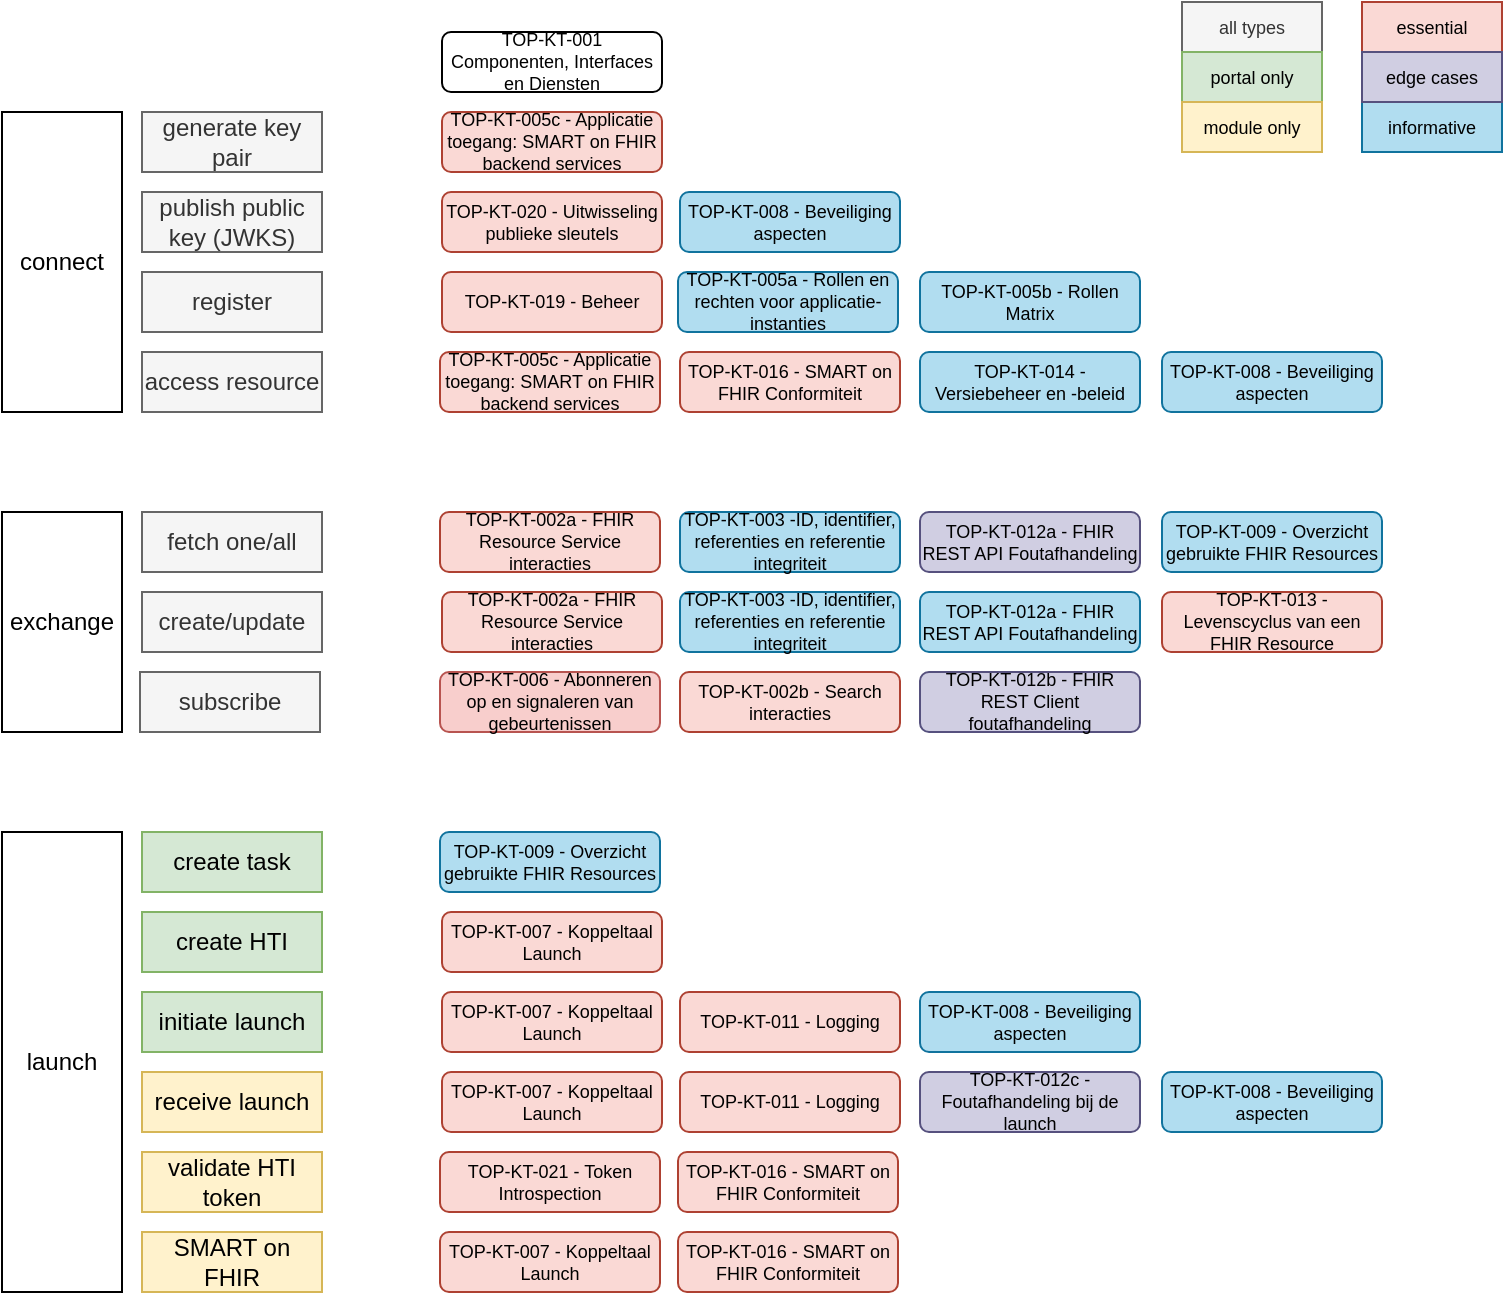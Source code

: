 <mxfile version="20.8.16" type="github">
  <diagram name="Page-1" id="CBpQEgT_45eam3KEG-gq">
    <mxGraphModel dx="1010" dy="680" grid="1" gridSize="10" guides="1" tooltips="1" connect="1" arrows="1" fold="1" page="1" pageScale="1" pageWidth="827" pageHeight="1169" math="0" shadow="0">
      <root>
        <mxCell id="0" />
        <mxCell id="1" parent="0" />
        <mxCell id="ldWr-I_QDFKGFFLw0Qv9-2" value="connect" style="rounded=0;whiteSpace=wrap;html=1;" parent="1" vertex="1">
          <mxGeometry x="20" y="80" width="60" height="150" as="geometry" />
        </mxCell>
        <mxCell id="ldWr-I_QDFKGFFLw0Qv9-3" value="exchange" style="rounded=0;whiteSpace=wrap;html=1;" parent="1" vertex="1">
          <mxGeometry x="20" y="280" width="60" height="110" as="geometry" />
        </mxCell>
        <mxCell id="ldWr-I_QDFKGFFLw0Qv9-4" value="launch" style="rounded=0;whiteSpace=wrap;html=1;" parent="1" vertex="1">
          <mxGeometry x="20" y="440" width="60" height="230" as="geometry" />
        </mxCell>
        <mxCell id="ldWr-I_QDFKGFFLw0Qv9-6" value="generate key pair" style="rounded=0;whiteSpace=wrap;html=1;fillColor=#f5f5f5;strokeColor=#666666;fontColor=#333333;" parent="1" vertex="1">
          <mxGeometry x="90" y="80" width="90" height="30" as="geometry" />
        </mxCell>
        <mxCell id="ldWr-I_QDFKGFFLw0Qv9-7" value="publish public key (JWKS)" style="rounded=0;whiteSpace=wrap;html=1;fillColor=#f5f5f5;strokeColor=#666666;fontColor=#333333;" parent="1" vertex="1">
          <mxGeometry x="90" y="120" width="90" height="30" as="geometry" />
        </mxCell>
        <mxCell id="ldWr-I_QDFKGFFLw0Qv9-8" value="register" style="rounded=0;whiteSpace=wrap;html=1;fillColor=#f5f5f5;strokeColor=#666666;fontColor=#333333;" parent="1" vertex="1">
          <mxGeometry x="90" y="160" width="90" height="30" as="geometry" />
        </mxCell>
        <mxCell id="ldWr-I_QDFKGFFLw0Qv9-9" value="access resource" style="rounded=0;whiteSpace=wrap;html=1;fillColor=#f5f5f5;strokeColor=#666666;fontColor=#333333;" parent="1" vertex="1">
          <mxGeometry x="90" y="200" width="90" height="30" as="geometry" />
        </mxCell>
        <mxCell id="ldWr-I_QDFKGFFLw0Qv9-11" value="fetch one/all" style="rounded=0;whiteSpace=wrap;html=1;fillColor=#f5f5f5;strokeColor=#666666;fontColor=#333333;" parent="1" vertex="1">
          <mxGeometry x="90" y="280" width="90" height="30" as="geometry" />
        </mxCell>
        <mxCell id="ldWr-I_QDFKGFFLw0Qv9-12" value="create/update" style="rounded=0;whiteSpace=wrap;html=1;fillColor=#f5f5f5;strokeColor=#666666;fontColor=#333333;" parent="1" vertex="1">
          <mxGeometry x="90" y="320" width="90" height="30" as="geometry" />
        </mxCell>
        <mxCell id="ldWr-I_QDFKGFFLw0Qv9-14" value="subscribe" style="rounded=0;whiteSpace=wrap;html=1;fillColor=#f5f5f5;strokeColor=#666666;fontColor=#333333;" parent="1" vertex="1">
          <mxGeometry x="89" y="360" width="90" height="30" as="geometry" />
        </mxCell>
        <mxCell id="ldWr-I_QDFKGFFLw0Qv9-15" value="create task" style="rounded=0;whiteSpace=wrap;html=1;fillColor=#d5e8d4;strokeColor=#82b366;" parent="1" vertex="1">
          <mxGeometry x="90" y="440" width="90" height="30" as="geometry" />
        </mxCell>
        <mxCell id="ldWr-I_QDFKGFFLw0Qv9-16" value="create HTI" style="rounded=0;whiteSpace=wrap;html=1;fillColor=#d5e8d4;strokeColor=#82b366;" parent="1" vertex="1">
          <mxGeometry x="90" y="480" width="90" height="30" as="geometry" />
        </mxCell>
        <mxCell id="ldWr-I_QDFKGFFLw0Qv9-17" value="initiate launch" style="rounded=0;whiteSpace=wrap;html=1;fillColor=#d5e8d4;strokeColor=#82b366;" parent="1" vertex="1">
          <mxGeometry x="90" y="520" width="90" height="30" as="geometry" />
        </mxCell>
        <mxCell id="ldWr-I_QDFKGFFLw0Qv9-18" value="receive launch" style="rounded=0;whiteSpace=wrap;html=1;fillColor=#fff2cc;strokeColor=#d6b656;" parent="1" vertex="1">
          <mxGeometry x="90" y="560" width="90" height="30" as="geometry" />
        </mxCell>
        <mxCell id="ldWr-I_QDFKGFFLw0Qv9-19" value="validate HTI token" style="rounded=0;whiteSpace=wrap;html=1;fillColor=#fff2cc;strokeColor=#d6b656;" parent="1" vertex="1">
          <mxGeometry x="90" y="600" width="90" height="30" as="geometry" />
        </mxCell>
        <mxCell id="ldWr-I_QDFKGFFLw0Qv9-20" value="SMART on FHIR" style="rounded=0;whiteSpace=wrap;html=1;fillColor=#fff2cc;strokeColor=#d6b656;" parent="1" vertex="1">
          <mxGeometry x="90" y="640" width="90" height="30" as="geometry" />
        </mxCell>
        <mxCell id="hYRiOcwRe31b9Vzl6XwD-1" value="TOP-KT-001&lt;br&gt;Componenten, Interfaces en Diensten" style="rounded=1;whiteSpace=wrap;html=1;fontSize=9;" vertex="1" parent="1">
          <mxGeometry x="240" y="40" width="110" height="30" as="geometry" />
        </mxCell>
        <mxCell id="hYRiOcwRe31b9Vzl6XwD-2" value="TOP-KT-005c - Applicatie toegang: SMART on FHIR backend services" style="rounded=1;whiteSpace=wrap;html=1;fontSize=9;fillColor=#fad9d5;strokeColor=#ae4132;" vertex="1" parent="1">
          <mxGeometry x="240" y="80" width="110" height="30" as="geometry" />
        </mxCell>
        <mxCell id="hYRiOcwRe31b9Vzl6XwD-3" value="TOP-KT-020 - Uitwisseling publieke sleutels" style="rounded=1;whiteSpace=wrap;html=1;fontSize=9;fillColor=#fad9d5;strokeColor=#ae4132;" vertex="1" parent="1">
          <mxGeometry x="240" y="120" width="110" height="30" as="geometry" />
        </mxCell>
        <mxCell id="hYRiOcwRe31b9Vzl6XwD-4" value="TOP-KT-019 - Beheer" style="rounded=1;whiteSpace=wrap;html=1;fontSize=9;fillColor=#fad9d5;strokeColor=#ae4132;" vertex="1" parent="1">
          <mxGeometry x="240" y="160" width="110" height="30" as="geometry" />
        </mxCell>
        <mxCell id="hYRiOcwRe31b9Vzl6XwD-5" value="TOP-KT-014 - Versiebeheer en -beleid" style="rounded=1;whiteSpace=wrap;html=1;fontSize=9;fillColor=#b1ddf0;strokeColor=#10739e;" vertex="1" parent="1">
          <mxGeometry x="479" y="200" width="110" height="30" as="geometry" />
        </mxCell>
        <mxCell id="hYRiOcwRe31b9Vzl6XwD-6" value="TOP-KT-016 - SMART on FHIR Conformiteit" style="rounded=1;whiteSpace=wrap;html=1;fontSize=9;fillColor=#fad9d5;strokeColor=#ae4132;" vertex="1" parent="1">
          <mxGeometry x="359" y="200" width="110" height="30" as="geometry" />
        </mxCell>
        <mxCell id="hYRiOcwRe31b9Vzl6XwD-7" value="TOP-KT-002a - FHIR Resource Service interacties" style="rounded=1;whiteSpace=wrap;html=1;fontSize=9;fillColor=#fad9d5;strokeColor=#ae4132;" vertex="1" parent="1">
          <mxGeometry x="239" y="280" width="110" height="30" as="geometry" />
        </mxCell>
        <mxCell id="hYRiOcwRe31b9Vzl6XwD-8" value="TOP-KT-009 - Overzicht gebruikte FHIR Resources" style="rounded=1;whiteSpace=wrap;html=1;fontSize=9;fillColor=#b1ddf0;strokeColor=#10739e;" vertex="1" parent="1">
          <mxGeometry x="600" y="280" width="110" height="30" as="geometry" />
        </mxCell>
        <mxCell id="hYRiOcwRe31b9Vzl6XwD-9" value="TOP-KT-003 -ID, identifier, referenties en referentie integriteit" style="rounded=1;whiteSpace=wrap;html=1;fontSize=9;fillColor=#b1ddf0;strokeColor=#10739e;" vertex="1" parent="1">
          <mxGeometry x="359" y="280" width="110" height="30" as="geometry" />
        </mxCell>
        <mxCell id="hYRiOcwRe31b9Vzl6XwD-10" value="TOP-KT-013 - Levenscyclus van een FHIR Resource" style="rounded=1;whiteSpace=wrap;html=1;fontSize=9;fillColor=#fad9d5;strokeColor=#ae4132;" vertex="1" parent="1">
          <mxGeometry x="600" y="320" width="110" height="30" as="geometry" />
        </mxCell>
        <mxCell id="hYRiOcwRe31b9Vzl6XwD-11" value="TOP-KT-006 - Abonneren op en signaleren van gebeurtenissen" style="rounded=1;whiteSpace=wrap;html=1;fontSize=9;fillColor=#f8cecc;strokeColor=#b85450;" vertex="1" parent="1">
          <mxGeometry x="239" y="360" width="110" height="30" as="geometry" />
        </mxCell>
        <mxCell id="hYRiOcwRe31b9Vzl6XwD-12" value="TOP-KT-009 - Overzicht gebruikte FHIR Resources" style="rounded=1;whiteSpace=wrap;html=1;fontSize=9;fillColor=#b1ddf0;strokeColor=#10739e;" vertex="1" parent="1">
          <mxGeometry x="239" y="440" width="110" height="30" as="geometry" />
        </mxCell>
        <mxCell id="hYRiOcwRe31b9Vzl6XwD-13" value="TOP-KT-007 - Koppeltaal Launch" style="rounded=1;whiteSpace=wrap;html=1;fontSize=9;fillColor=#fad9d5;strokeColor=#ae4132;" vertex="1" parent="1">
          <mxGeometry x="240" y="480" width="110" height="30" as="geometry" />
        </mxCell>
        <mxCell id="hYRiOcwRe31b9Vzl6XwD-14" value="TOP-KT-011 - Logging" style="rounded=1;whiteSpace=wrap;html=1;fontSize=9;fillColor=#fad9d5;strokeColor=#ae4132;" vertex="1" parent="1">
          <mxGeometry x="359" y="520" width="110" height="30" as="geometry" />
        </mxCell>
        <mxCell id="hYRiOcwRe31b9Vzl6XwD-15" value="TOP-KT-012c - Foutafhandeling bij de launch" style="rounded=1;whiteSpace=wrap;html=1;fontSize=9;fillColor=#d0cee2;strokeColor=#56517e;" vertex="1" parent="1">
          <mxGeometry x="479" y="560" width="110" height="30" as="geometry" />
        </mxCell>
        <mxCell id="hYRiOcwRe31b9Vzl6XwD-17" value="TOP-KT-011 - Logging" style="rounded=1;whiteSpace=wrap;html=1;fontSize=9;fillColor=#fad9d5;strokeColor=#ae4132;" vertex="1" parent="1">
          <mxGeometry x="359" y="560" width="110" height="30" as="geometry" />
        </mxCell>
        <mxCell id="hYRiOcwRe31b9Vzl6XwD-18" value="TOP-KT-007 - Koppeltaal Launch" style="rounded=1;whiteSpace=wrap;html=1;fontSize=9;fillColor=#fad9d5;strokeColor=#ae4132;" vertex="1" parent="1">
          <mxGeometry x="240" y="560" width="110" height="30" as="geometry" />
        </mxCell>
        <mxCell id="hYRiOcwRe31b9Vzl6XwD-19" value="TOP-KT-016 - SMART on FHIR Conformiteit" style="rounded=1;whiteSpace=wrap;html=1;fontSize=9;fillColor=#fad9d5;strokeColor=#ae4132;" vertex="1" parent="1">
          <mxGeometry x="358" y="600" width="110" height="30" as="geometry" />
        </mxCell>
        <mxCell id="hYRiOcwRe31b9Vzl6XwD-20" value="TOP-KT-021 - Token Introspection" style="rounded=1;whiteSpace=wrap;html=1;fontSize=9;fillColor=#fad9d5;strokeColor=#ae4132;" vertex="1" parent="1">
          <mxGeometry x="239" y="600" width="110" height="30" as="geometry" />
        </mxCell>
        <mxCell id="hYRiOcwRe31b9Vzl6XwD-21" value="TOP-KT-007 - Koppeltaal Launch" style="rounded=1;whiteSpace=wrap;html=1;fontSize=9;fillColor=#fad9d5;strokeColor=#ae4132;" vertex="1" parent="1">
          <mxGeometry x="239" y="640" width="110" height="30" as="geometry" />
        </mxCell>
        <mxCell id="hYRiOcwRe31b9Vzl6XwD-22" value="TOP-KT-016 - SMART on FHIR Conformiteit" style="rounded=1;whiteSpace=wrap;html=1;fontSize=9;fillColor=#fad9d5;strokeColor=#ae4132;" vertex="1" parent="1">
          <mxGeometry x="358" y="640" width="110" height="30" as="geometry" />
        </mxCell>
        <mxCell id="hYRiOcwRe31b9Vzl6XwD-23" value="TOP-KT-005c - Applicatie toegang: SMART on FHIR backend services" style="rounded=1;whiteSpace=wrap;html=1;fontSize=9;fillColor=#fad9d5;strokeColor=#ae4132;" vertex="1" parent="1">
          <mxGeometry x="239" y="200" width="110" height="30" as="geometry" />
        </mxCell>
        <mxCell id="hYRiOcwRe31b9Vzl6XwD-24" value="TOP-KT-002a - FHIR Resource Service interacties" style="rounded=1;whiteSpace=wrap;html=1;fontSize=9;fillColor=#fad9d5;strokeColor=#ae4132;" vertex="1" parent="1">
          <mxGeometry x="240" y="320" width="110" height="30" as="geometry" />
        </mxCell>
        <mxCell id="hYRiOcwRe31b9Vzl6XwD-25" value="TOP-KT-003 -ID, identifier, referenties en referentie integriteit" style="rounded=1;whiteSpace=wrap;html=1;fontSize=9;fillColor=#b1ddf0;strokeColor=#10739e;" vertex="1" parent="1">
          <mxGeometry x="359" y="320" width="110" height="30" as="geometry" />
        </mxCell>
        <mxCell id="hYRiOcwRe31b9Vzl6XwD-26" value="TOP-KT-012a - FHIR REST API Foutafhandeling" style="rounded=1;whiteSpace=wrap;html=1;fontSize=9;fillColor=#d0cee2;strokeColor=#56517e;" vertex="1" parent="1">
          <mxGeometry x="479" y="280" width="110" height="30" as="geometry" />
        </mxCell>
        <mxCell id="hYRiOcwRe31b9Vzl6XwD-27" value="TOP-KT-012a - FHIR REST API Foutafhandeling" style="rounded=1;whiteSpace=wrap;html=1;fontSize=9;fillColor=#b1ddf0;strokeColor=#10739e;" vertex="1" parent="1">
          <mxGeometry x="479" y="320" width="110" height="30" as="geometry" />
        </mxCell>
        <mxCell id="hYRiOcwRe31b9Vzl6XwD-29" value="informative" style="rounded=0;whiteSpace=wrap;html=1;fontSize=9;fillColor=#b1ddf0;strokeColor=#10739e;" vertex="1" parent="1">
          <mxGeometry x="700" y="75" width="70" height="25" as="geometry" />
        </mxCell>
        <mxCell id="hYRiOcwRe31b9Vzl6XwD-30" value="essential" style="rounded=0;whiteSpace=wrap;html=1;fontSize=9;fillColor=#fad9d5;strokeColor=#ae4132;" vertex="1" parent="1">
          <mxGeometry x="700" y="25" width="70" height="25" as="geometry" />
        </mxCell>
        <mxCell id="hYRiOcwRe31b9Vzl6XwD-31" value="all types" style="rounded=0;whiteSpace=wrap;html=1;fontSize=9;fillColor=#f5f5f5;strokeColor=#666666;fontColor=#333333;" vertex="1" parent="1">
          <mxGeometry x="610" y="25" width="70" height="25" as="geometry" />
        </mxCell>
        <mxCell id="hYRiOcwRe31b9Vzl6XwD-32" value="portal only" style="rounded=0;whiteSpace=wrap;html=1;fontSize=9;fillColor=#d5e8d4;strokeColor=#82b366;" vertex="1" parent="1">
          <mxGeometry x="610" y="50" width="70" height="25" as="geometry" />
        </mxCell>
        <mxCell id="hYRiOcwRe31b9Vzl6XwD-33" value="module only" style="rounded=0;whiteSpace=wrap;html=1;fontSize=9;fillColor=#fff2cc;strokeColor=#d6b656;" vertex="1" parent="1">
          <mxGeometry x="610" y="75" width="70" height="25" as="geometry" />
        </mxCell>
        <mxCell id="hYRiOcwRe31b9Vzl6XwD-34" value="TOP-KT-012b - FHIR REST Client foutafhandeling" style="rounded=1;whiteSpace=wrap;html=1;fontSize=9;fillColor=#d0cee2;strokeColor=#56517e;" vertex="1" parent="1">
          <mxGeometry x="479" y="360" width="110" height="30" as="geometry" />
        </mxCell>
        <mxCell id="hYRiOcwRe31b9Vzl6XwD-35" value="edge cases" style="rounded=0;whiteSpace=wrap;html=1;fontSize=9;fillColor=#d0cee2;strokeColor=#56517e;" vertex="1" parent="1">
          <mxGeometry x="700" y="50" width="70" height="25" as="geometry" />
        </mxCell>
        <mxCell id="hYRiOcwRe31b9Vzl6XwD-36" value="TOP-KT-007 - Koppeltaal Launch" style="rounded=1;whiteSpace=wrap;html=1;fontSize=9;fillColor=#fad9d5;strokeColor=#ae4132;" vertex="1" parent="1">
          <mxGeometry x="240" y="520" width="110" height="30" as="geometry" />
        </mxCell>
        <mxCell id="hYRiOcwRe31b9Vzl6XwD-37" value="TOP-KT-008 - Beveiliging aspecten" style="rounded=1;whiteSpace=wrap;html=1;fontSize=9;fillColor=#b1ddf0;strokeColor=#10739e;" vertex="1" parent="1">
          <mxGeometry x="600" y="200" width="110" height="30" as="geometry" />
        </mxCell>
        <mxCell id="hYRiOcwRe31b9Vzl6XwD-38" value="TOP-KT-008 - Beveiliging aspecten" style="rounded=1;whiteSpace=wrap;html=1;fontSize=9;fillColor=#b1ddf0;strokeColor=#10739e;" vertex="1" parent="1">
          <mxGeometry x="479" y="520" width="110" height="30" as="geometry" />
        </mxCell>
        <mxCell id="hYRiOcwRe31b9Vzl6XwD-39" value="TOP-KT-008 - Beveiliging aspecten" style="rounded=1;whiteSpace=wrap;html=1;fontSize=9;fillColor=#b1ddf0;strokeColor=#10739e;" vertex="1" parent="1">
          <mxGeometry x="600" y="560" width="110" height="30" as="geometry" />
        </mxCell>
        <mxCell id="hYRiOcwRe31b9Vzl6XwD-40" value="TOP-KT-008 - Beveiliging aspecten" style="rounded=1;whiteSpace=wrap;html=1;fontSize=9;fillColor=#b1ddf0;strokeColor=#10739e;" vertex="1" parent="1">
          <mxGeometry x="359" y="120" width="110" height="30" as="geometry" />
        </mxCell>
        <mxCell id="hYRiOcwRe31b9Vzl6XwD-41" value="TOP-KT-002b - Search interacties" style="rounded=1;whiteSpace=wrap;html=1;fontSize=9;fillColor=#fad9d5;strokeColor=#ae4132;" vertex="1" parent="1">
          <mxGeometry x="359" y="360" width="110" height="30" as="geometry" />
        </mxCell>
        <mxCell id="hYRiOcwRe31b9Vzl6XwD-42" value="TOP-KT-005a - Rollen en rechten voor applicatie-instanties" style="rounded=1;whiteSpace=wrap;html=1;fontSize=9;fillColor=#b1ddf0;strokeColor=#10739e;" vertex="1" parent="1">
          <mxGeometry x="358" y="160" width="110" height="30" as="geometry" />
        </mxCell>
        <mxCell id="hYRiOcwRe31b9Vzl6XwD-43" value="TOP-KT-005b - Rollen Matrix" style="rounded=1;whiteSpace=wrap;html=1;fontSize=9;fillColor=#b1ddf0;strokeColor=#10739e;" vertex="1" parent="1">
          <mxGeometry x="479" y="160" width="110" height="30" as="geometry" />
        </mxCell>
      </root>
    </mxGraphModel>
  </diagram>
</mxfile>
